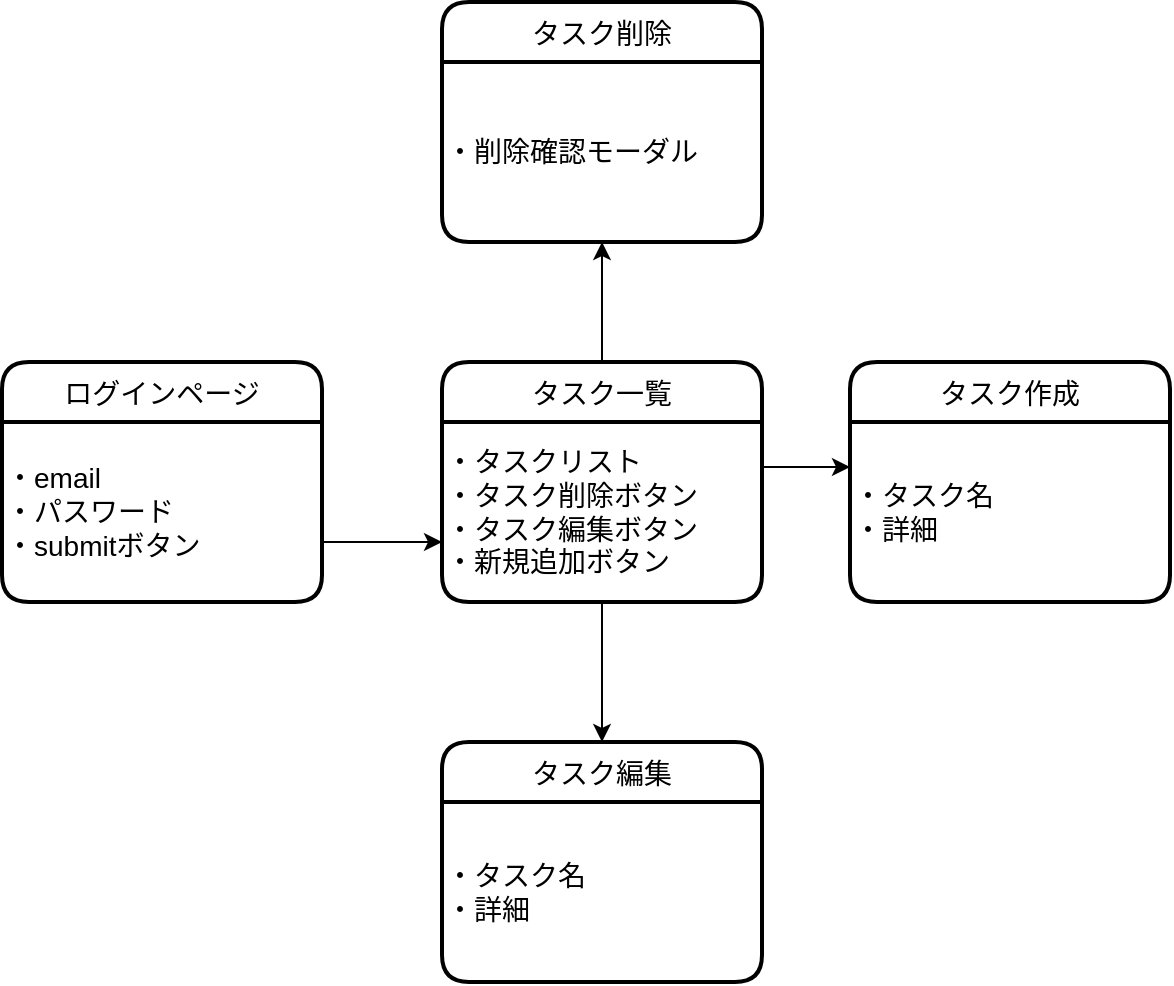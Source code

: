 <mxfile version="16.5.2" type="github">
  <diagram id="TAajNdjcjUnQOEhiA-iW" name="Page-1">
    <mxGraphModel dx="1773" dy="1758" grid="1" gridSize="10" guides="1" tooltips="1" connect="1" arrows="1" fold="1" page="1" pageScale="1" pageWidth="827" pageHeight="1169" math="0" shadow="0">
      <root>
        <mxCell id="0" />
        <mxCell id="1" parent="0" />
        <mxCell id="yh7LtCKUbRQa-FskaZRf-1" value="ログインページ" style="swimlane;childLayout=stackLayout;horizontal=1;startSize=30;horizontalStack=0;rounded=1;fontSize=14;fontStyle=0;strokeWidth=2;resizeParent=0;resizeLast=1;shadow=0;dashed=0;align=center;" vertex="1" parent="1">
          <mxGeometry x="-10" y="80" width="160" height="120" as="geometry" />
        </mxCell>
        <mxCell id="yh7LtCKUbRQa-FskaZRf-7" value="・email&lt;br&gt;・パスワード&lt;br&gt;・submitボタン" style="text;html=1;strokeColor=none;fillColor=none;align=left;verticalAlign=middle;whiteSpace=wrap;rounded=0;labelBackgroundColor=#ffffff;fontSize=14;" vertex="1" parent="yh7LtCKUbRQa-FskaZRf-1">
          <mxGeometry y="30" width="160" height="90" as="geometry" />
        </mxCell>
        <mxCell id="yh7LtCKUbRQa-FskaZRf-8" value="" style="endArrow=classic;html=1;rounded=0;fontSize=14;" edge="1" parent="1">
          <mxGeometry width="50" height="50" relative="1" as="geometry">
            <mxPoint x="150" y="170" as="sourcePoint" />
            <mxPoint x="210" y="170" as="targetPoint" />
          </mxGeometry>
        </mxCell>
        <mxCell id="yh7LtCKUbRQa-FskaZRf-9" value="タスク一覧" style="swimlane;childLayout=stackLayout;horizontal=1;startSize=30;horizontalStack=0;rounded=1;fontSize=14;fontStyle=0;strokeWidth=2;resizeParent=0;resizeLast=1;shadow=0;dashed=0;align=center;" vertex="1" parent="1">
          <mxGeometry x="210" y="80" width="160" height="120" as="geometry" />
        </mxCell>
        <mxCell id="yh7LtCKUbRQa-FskaZRf-22" value="" style="endArrow=classic;html=1;rounded=0;fontSize=14;entryX=0.5;entryY=1;entryDx=0;entryDy=0;exitX=1;exitY=0.25;exitDx=0;exitDy=0;" edge="1" parent="yh7LtCKUbRQa-FskaZRf-9" target="yh7LtCKUbRQa-FskaZRf-21">
          <mxGeometry width="50" height="50" relative="1" as="geometry">
            <mxPoint x="80" as="sourcePoint" />
            <mxPoint x="124" as="targetPoint" />
          </mxGeometry>
        </mxCell>
        <mxCell id="yh7LtCKUbRQa-FskaZRf-10" value="・タスクリスト&lt;br&gt;・タスク削除ボタン&lt;br&gt;・タスク編集ボタン&lt;br&gt;・新規追加ボタン" style="text;html=1;strokeColor=none;fillColor=none;align=left;verticalAlign=middle;whiteSpace=wrap;rounded=0;labelBackgroundColor=#ffffff;fontSize=14;" vertex="1" parent="yh7LtCKUbRQa-FskaZRf-9">
          <mxGeometry y="30" width="160" height="90" as="geometry" />
        </mxCell>
        <mxCell id="yh7LtCKUbRQa-FskaZRf-11" value="タスク作成" style="swimlane;childLayout=stackLayout;horizontal=1;startSize=30;horizontalStack=0;rounded=1;fontSize=14;fontStyle=0;strokeWidth=2;resizeParent=0;resizeLast=1;shadow=0;dashed=0;align=center;" vertex="1" parent="1">
          <mxGeometry x="414" y="80" width="160" height="120" as="geometry" />
        </mxCell>
        <mxCell id="yh7LtCKUbRQa-FskaZRf-12" value="・タスク名&lt;br&gt;・詳細" style="text;html=1;strokeColor=none;fillColor=none;align=left;verticalAlign=middle;whiteSpace=wrap;rounded=0;labelBackgroundColor=#ffffff;fontSize=14;" vertex="1" parent="yh7LtCKUbRQa-FskaZRf-11">
          <mxGeometry y="30" width="160" height="90" as="geometry" />
        </mxCell>
        <mxCell id="yh7LtCKUbRQa-FskaZRf-13" value="" style="endArrow=classic;html=1;rounded=0;fontSize=14;entryX=0;entryY=0.25;entryDx=0;entryDy=0;exitX=1;exitY=0.25;exitDx=0;exitDy=0;" edge="1" parent="1" source="yh7LtCKUbRQa-FskaZRf-10" target="yh7LtCKUbRQa-FskaZRf-12">
          <mxGeometry width="50" height="50" relative="1" as="geometry">
            <mxPoint x="370" y="130" as="sourcePoint" />
            <mxPoint x="420" y="80" as="targetPoint" />
          </mxGeometry>
        </mxCell>
        <mxCell id="yh7LtCKUbRQa-FskaZRf-15" value="" style="endArrow=classic;html=1;rounded=0;fontSize=14;exitX=1;exitY=0.25;exitDx=0;exitDy=0;" edge="1" parent="1">
          <mxGeometry width="50" height="50" relative="1" as="geometry">
            <mxPoint x="290" y="200" as="sourcePoint" />
            <mxPoint x="290" y="270" as="targetPoint" />
          </mxGeometry>
        </mxCell>
        <mxCell id="yh7LtCKUbRQa-FskaZRf-18" value="タスク編集" style="swimlane;childLayout=stackLayout;horizontal=1;startSize=30;horizontalStack=0;rounded=1;fontSize=14;fontStyle=0;strokeWidth=2;resizeParent=0;resizeLast=1;shadow=0;dashed=0;align=center;" vertex="1" parent="1">
          <mxGeometry x="210" y="270" width="160" height="120" as="geometry" />
        </mxCell>
        <mxCell id="yh7LtCKUbRQa-FskaZRf-19" value="・タスク名&lt;br&gt;・詳細" style="text;html=1;strokeColor=none;fillColor=none;align=left;verticalAlign=middle;whiteSpace=wrap;rounded=0;labelBackgroundColor=#ffffff;fontSize=14;" vertex="1" parent="yh7LtCKUbRQa-FskaZRf-18">
          <mxGeometry y="30" width="160" height="90" as="geometry" />
        </mxCell>
        <mxCell id="yh7LtCKUbRQa-FskaZRf-20" value="タスク削除" style="swimlane;childLayout=stackLayout;horizontal=1;startSize=30;horizontalStack=0;rounded=1;fontSize=14;fontStyle=0;strokeWidth=2;resizeParent=0;resizeLast=1;shadow=0;dashed=0;align=center;" vertex="1" parent="1">
          <mxGeometry x="210" y="-100" width="160" height="120" as="geometry" />
        </mxCell>
        <mxCell id="yh7LtCKUbRQa-FskaZRf-21" value="・削除確認モーダル" style="text;html=1;strokeColor=none;fillColor=none;align=left;verticalAlign=middle;whiteSpace=wrap;rounded=0;labelBackgroundColor=#ffffff;fontSize=14;" vertex="1" parent="yh7LtCKUbRQa-FskaZRf-20">
          <mxGeometry y="30" width="160" height="90" as="geometry" />
        </mxCell>
      </root>
    </mxGraphModel>
  </diagram>
</mxfile>
